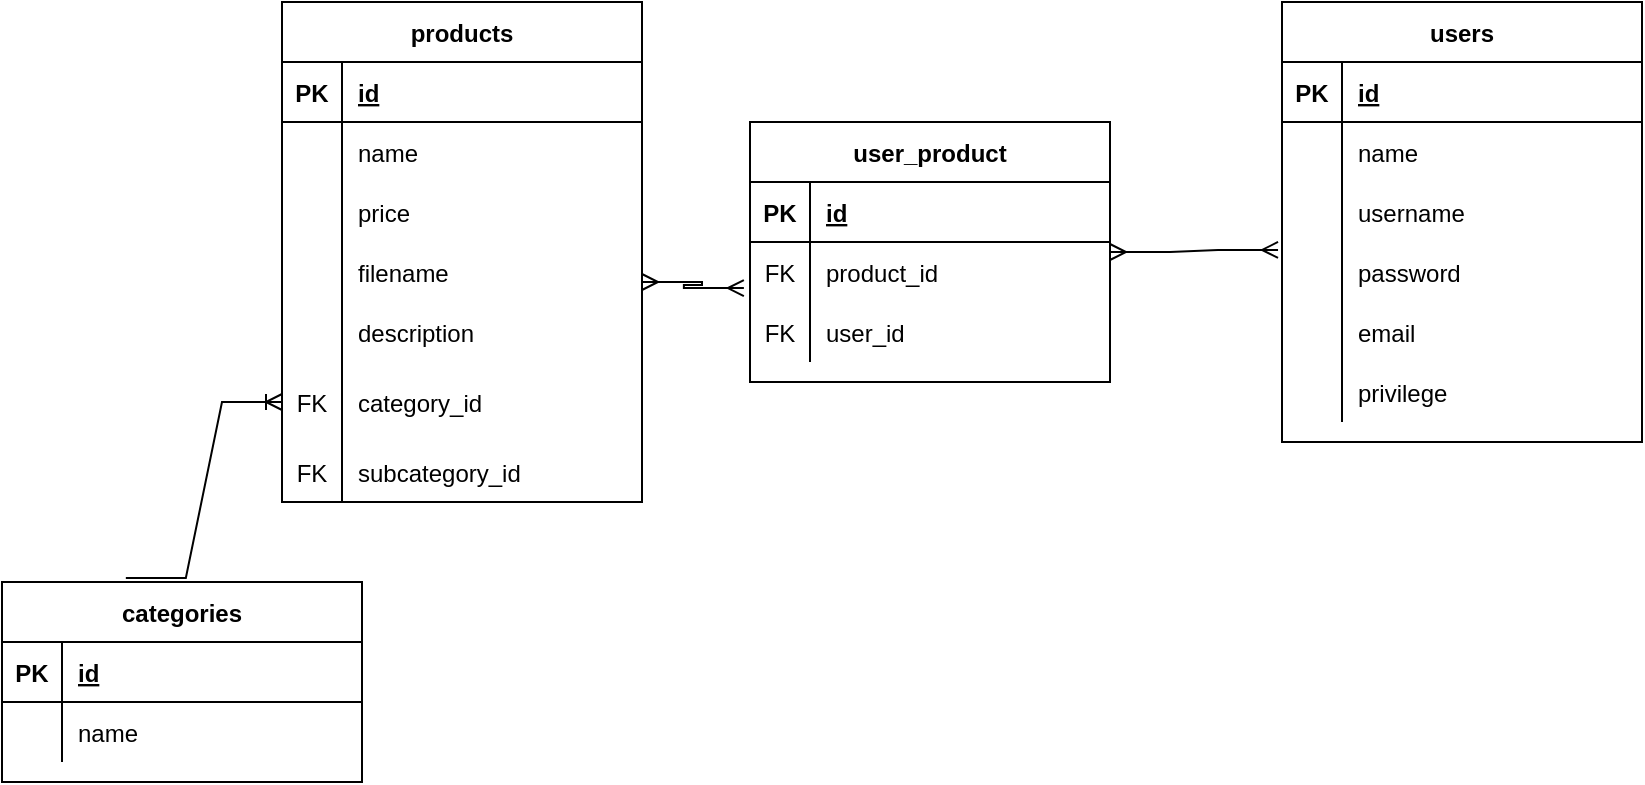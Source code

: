<mxfile version="20.5.1" type="device"><diagram id="yaERFJ4aa0Pdv2TJ9f8p" name="Página-1"><mxGraphModel dx="1102" dy="582" grid="1" gridSize="10" guides="1" tooltips="1" connect="1" arrows="1" fold="1" page="1" pageScale="1" pageWidth="827" pageHeight="1169" math="0" shadow="0"><root><mxCell id="0"/><mxCell id="1" parent="0"/><mxCell id="kc06wnAJBftW-bUZ0b1d-19" value="products" style="shape=table;startSize=30;container=1;collapsible=1;childLayout=tableLayout;fixedRows=1;rowLines=0;fontStyle=1;align=center;resizeLast=1;" parent="1" vertex="1"><mxGeometry x="180" y="20" width="180" height="250" as="geometry"/></mxCell><mxCell id="kc06wnAJBftW-bUZ0b1d-20" value="" style="shape=tableRow;horizontal=0;startSize=0;swimlaneHead=0;swimlaneBody=0;fillColor=none;collapsible=0;dropTarget=0;points=[[0,0.5],[1,0.5]];portConstraint=eastwest;top=0;left=0;right=0;bottom=1;" parent="kc06wnAJBftW-bUZ0b1d-19" vertex="1"><mxGeometry y="30" width="180" height="30" as="geometry"/></mxCell><mxCell id="kc06wnAJBftW-bUZ0b1d-21" value="PK" style="shape=partialRectangle;connectable=0;fillColor=none;top=0;left=0;bottom=0;right=0;fontStyle=1;overflow=hidden;" parent="kc06wnAJBftW-bUZ0b1d-20" vertex="1"><mxGeometry width="30" height="30" as="geometry"><mxRectangle width="30" height="30" as="alternateBounds"/></mxGeometry></mxCell><mxCell id="kc06wnAJBftW-bUZ0b1d-22" value="id" style="shape=partialRectangle;connectable=0;fillColor=none;top=0;left=0;bottom=0;right=0;align=left;spacingLeft=6;fontStyle=5;overflow=hidden;" parent="kc06wnAJBftW-bUZ0b1d-20" vertex="1"><mxGeometry x="30" width="150" height="30" as="geometry"><mxRectangle width="150" height="30" as="alternateBounds"/></mxGeometry></mxCell><mxCell id="kc06wnAJBftW-bUZ0b1d-23" value="" style="shape=tableRow;horizontal=0;startSize=0;swimlaneHead=0;swimlaneBody=0;fillColor=none;collapsible=0;dropTarget=0;points=[[0,0.5],[1,0.5]];portConstraint=eastwest;top=0;left=0;right=0;bottom=0;" parent="kc06wnAJBftW-bUZ0b1d-19" vertex="1"><mxGeometry y="60" width="180" height="30" as="geometry"/></mxCell><mxCell id="kc06wnAJBftW-bUZ0b1d-24" value="" style="shape=partialRectangle;connectable=0;fillColor=none;top=0;left=0;bottom=0;right=0;editable=1;overflow=hidden;" parent="kc06wnAJBftW-bUZ0b1d-23" vertex="1"><mxGeometry width="30" height="30" as="geometry"><mxRectangle width="30" height="30" as="alternateBounds"/></mxGeometry></mxCell><mxCell id="kc06wnAJBftW-bUZ0b1d-25" value="name" style="shape=partialRectangle;connectable=0;fillColor=none;top=0;left=0;bottom=0;right=0;align=left;spacingLeft=6;overflow=hidden;" parent="kc06wnAJBftW-bUZ0b1d-23" vertex="1"><mxGeometry x="30" width="150" height="30" as="geometry"><mxRectangle width="150" height="30" as="alternateBounds"/></mxGeometry></mxCell><mxCell id="kc06wnAJBftW-bUZ0b1d-26" value="" style="shape=tableRow;horizontal=0;startSize=0;swimlaneHead=0;swimlaneBody=0;fillColor=none;collapsible=0;dropTarget=0;points=[[0,0.5],[1,0.5]];portConstraint=eastwest;top=0;left=0;right=0;bottom=0;" parent="kc06wnAJBftW-bUZ0b1d-19" vertex="1"><mxGeometry y="90" width="180" height="30" as="geometry"/></mxCell><mxCell id="kc06wnAJBftW-bUZ0b1d-27" value="" style="shape=partialRectangle;connectable=0;fillColor=none;top=0;left=0;bottom=0;right=0;editable=1;overflow=hidden;" parent="kc06wnAJBftW-bUZ0b1d-26" vertex="1"><mxGeometry width="30" height="30" as="geometry"><mxRectangle width="30" height="30" as="alternateBounds"/></mxGeometry></mxCell><mxCell id="kc06wnAJBftW-bUZ0b1d-28" value="price" style="shape=partialRectangle;connectable=0;fillColor=none;top=0;left=0;bottom=0;right=0;align=left;spacingLeft=6;overflow=hidden;" parent="kc06wnAJBftW-bUZ0b1d-26" vertex="1"><mxGeometry x="30" width="150" height="30" as="geometry"><mxRectangle width="150" height="30" as="alternateBounds"/></mxGeometry></mxCell><mxCell id="kc06wnAJBftW-bUZ0b1d-29" value="" style="shape=tableRow;horizontal=0;startSize=0;swimlaneHead=0;swimlaneBody=0;fillColor=none;collapsible=0;dropTarget=0;points=[[0,0.5],[1,0.5]];portConstraint=eastwest;top=0;left=0;right=0;bottom=0;" parent="kc06wnAJBftW-bUZ0b1d-19" vertex="1"><mxGeometry y="120" width="180" height="30" as="geometry"/></mxCell><mxCell id="kc06wnAJBftW-bUZ0b1d-30" value="" style="shape=partialRectangle;connectable=0;fillColor=none;top=0;left=0;bottom=0;right=0;editable=1;overflow=hidden;" parent="kc06wnAJBftW-bUZ0b1d-29" vertex="1"><mxGeometry width="30" height="30" as="geometry"><mxRectangle width="30" height="30" as="alternateBounds"/></mxGeometry></mxCell><mxCell id="kc06wnAJBftW-bUZ0b1d-31" value="filename" style="shape=partialRectangle;connectable=0;fillColor=none;top=0;left=0;bottom=0;right=0;align=left;spacingLeft=6;overflow=hidden;" parent="kc06wnAJBftW-bUZ0b1d-29" vertex="1"><mxGeometry x="30" width="150" height="30" as="geometry"><mxRectangle width="150" height="30" as="alternateBounds"/></mxGeometry></mxCell><mxCell id="kc06wnAJBftW-bUZ0b1d-32" style="shape=tableRow;horizontal=0;startSize=0;swimlaneHead=0;swimlaneBody=0;fillColor=none;collapsible=0;dropTarget=0;points=[[0,0.5],[1,0.5]];portConstraint=eastwest;top=0;left=0;right=0;bottom=0;" parent="kc06wnAJBftW-bUZ0b1d-19" vertex="1"><mxGeometry y="150" width="180" height="30" as="geometry"/></mxCell><mxCell id="kc06wnAJBftW-bUZ0b1d-33" style="shape=partialRectangle;connectable=0;fillColor=none;top=0;left=0;bottom=0;right=0;editable=1;overflow=hidden;" parent="kc06wnAJBftW-bUZ0b1d-32" vertex="1"><mxGeometry width="30" height="30" as="geometry"><mxRectangle width="30" height="30" as="alternateBounds"/></mxGeometry></mxCell><mxCell id="kc06wnAJBftW-bUZ0b1d-34" value="description" style="shape=partialRectangle;connectable=0;fillColor=none;top=0;left=0;bottom=0;right=0;align=left;spacingLeft=6;overflow=hidden;" parent="kc06wnAJBftW-bUZ0b1d-32" vertex="1"><mxGeometry x="30" width="150" height="30" as="geometry"><mxRectangle width="150" height="30" as="alternateBounds"/></mxGeometry></mxCell><mxCell id="kc06wnAJBftW-bUZ0b1d-35" style="shape=tableRow;horizontal=0;startSize=0;swimlaneHead=0;swimlaneBody=0;fillColor=none;collapsible=0;dropTarget=0;points=[[0,0.5],[1,0.5]];portConstraint=eastwest;top=0;left=0;right=0;bottom=0;" parent="kc06wnAJBftW-bUZ0b1d-19" vertex="1"><mxGeometry y="180" width="180" height="40" as="geometry"/></mxCell><mxCell id="kc06wnAJBftW-bUZ0b1d-36" value="FK" style="shape=partialRectangle;connectable=0;fillColor=none;top=0;left=0;bottom=0;right=0;editable=1;overflow=hidden;" parent="kc06wnAJBftW-bUZ0b1d-35" vertex="1"><mxGeometry width="30" height="40" as="geometry"><mxRectangle width="30" height="40" as="alternateBounds"/></mxGeometry></mxCell><mxCell id="kc06wnAJBftW-bUZ0b1d-37" value="category_id" style="shape=partialRectangle;connectable=0;fillColor=none;top=0;left=0;bottom=0;right=0;align=left;spacingLeft=6;overflow=hidden;" parent="kc06wnAJBftW-bUZ0b1d-35" vertex="1"><mxGeometry x="30" width="150" height="40" as="geometry"><mxRectangle width="150" height="40" as="alternateBounds"/></mxGeometry></mxCell><mxCell id="kc06wnAJBftW-bUZ0b1d-70" style="shape=tableRow;horizontal=0;startSize=0;swimlaneHead=0;swimlaneBody=0;fillColor=none;collapsible=0;dropTarget=0;points=[[0,0.5],[1,0.5]];portConstraint=eastwest;top=0;left=0;right=0;bottom=0;" parent="kc06wnAJBftW-bUZ0b1d-19" vertex="1"><mxGeometry y="220" width="180" height="30" as="geometry"/></mxCell><mxCell id="kc06wnAJBftW-bUZ0b1d-71" value="FK" style="shape=partialRectangle;connectable=0;fillColor=none;top=0;left=0;bottom=0;right=0;editable=1;overflow=hidden;" parent="kc06wnAJBftW-bUZ0b1d-70" vertex="1"><mxGeometry width="30" height="30" as="geometry"><mxRectangle width="30" height="30" as="alternateBounds"/></mxGeometry></mxCell><mxCell id="kc06wnAJBftW-bUZ0b1d-72" value="subcategory_id" style="shape=partialRectangle;connectable=0;fillColor=none;top=0;left=0;bottom=0;right=0;align=left;spacingLeft=6;overflow=hidden;" parent="kc06wnAJBftW-bUZ0b1d-70" vertex="1"><mxGeometry x="30" width="150" height="30" as="geometry"><mxRectangle width="150" height="30" as="alternateBounds"/></mxGeometry></mxCell><mxCell id="kc06wnAJBftW-bUZ0b1d-41" value="categories" style="shape=table;startSize=30;container=1;collapsible=1;childLayout=tableLayout;fixedRows=1;rowLines=0;fontStyle=1;align=center;resizeLast=1;" parent="1" vertex="1"><mxGeometry x="40" y="310" width="180" height="100" as="geometry"/></mxCell><mxCell id="kc06wnAJBftW-bUZ0b1d-42" value="" style="shape=tableRow;horizontal=0;startSize=0;swimlaneHead=0;swimlaneBody=0;fillColor=none;collapsible=0;dropTarget=0;points=[[0,0.5],[1,0.5]];portConstraint=eastwest;top=0;left=0;right=0;bottom=1;" parent="kc06wnAJBftW-bUZ0b1d-41" vertex="1"><mxGeometry y="30" width="180" height="30" as="geometry"/></mxCell><mxCell id="kc06wnAJBftW-bUZ0b1d-43" value="PK" style="shape=partialRectangle;connectable=0;fillColor=none;top=0;left=0;bottom=0;right=0;fontStyle=1;overflow=hidden;" parent="kc06wnAJBftW-bUZ0b1d-42" vertex="1"><mxGeometry width="30" height="30" as="geometry"><mxRectangle width="30" height="30" as="alternateBounds"/></mxGeometry></mxCell><mxCell id="kc06wnAJBftW-bUZ0b1d-44" value="id" style="shape=partialRectangle;connectable=0;fillColor=none;top=0;left=0;bottom=0;right=0;align=left;spacingLeft=6;fontStyle=5;overflow=hidden;" parent="kc06wnAJBftW-bUZ0b1d-42" vertex="1"><mxGeometry x="30" width="150" height="30" as="geometry"><mxRectangle width="150" height="30" as="alternateBounds"/></mxGeometry></mxCell><mxCell id="kc06wnAJBftW-bUZ0b1d-45" value="" style="shape=tableRow;horizontal=0;startSize=0;swimlaneHead=0;swimlaneBody=0;fillColor=none;collapsible=0;dropTarget=0;points=[[0,0.5],[1,0.5]];portConstraint=eastwest;top=0;left=0;right=0;bottom=0;" parent="kc06wnAJBftW-bUZ0b1d-41" vertex="1"><mxGeometry y="60" width="180" height="30" as="geometry"/></mxCell><mxCell id="kc06wnAJBftW-bUZ0b1d-46" value="" style="shape=partialRectangle;connectable=0;fillColor=none;top=0;left=0;bottom=0;right=0;editable=1;overflow=hidden;" parent="kc06wnAJBftW-bUZ0b1d-45" vertex="1"><mxGeometry width="30" height="30" as="geometry"><mxRectangle width="30" height="30" as="alternateBounds"/></mxGeometry></mxCell><mxCell id="kc06wnAJBftW-bUZ0b1d-47" value="name" style="shape=partialRectangle;connectable=0;fillColor=none;top=0;left=0;bottom=0;right=0;align=left;spacingLeft=6;overflow=hidden;" parent="kc06wnAJBftW-bUZ0b1d-45" vertex="1"><mxGeometry x="30" width="150" height="30" as="geometry"><mxRectangle width="150" height="30" as="alternateBounds"/></mxGeometry></mxCell><mxCell id="kc06wnAJBftW-bUZ0b1d-73" value="users" style="shape=table;startSize=30;container=1;collapsible=1;childLayout=tableLayout;fixedRows=1;rowLines=0;fontStyle=1;align=center;resizeLast=1;" parent="1" vertex="1"><mxGeometry x="680" y="20" width="180" height="220" as="geometry"/></mxCell><mxCell id="kc06wnAJBftW-bUZ0b1d-74" value="" style="shape=tableRow;horizontal=0;startSize=0;swimlaneHead=0;swimlaneBody=0;fillColor=none;collapsible=0;dropTarget=0;points=[[0,0.5],[1,0.5]];portConstraint=eastwest;top=0;left=0;right=0;bottom=1;" parent="kc06wnAJBftW-bUZ0b1d-73" vertex="1"><mxGeometry y="30" width="180" height="30" as="geometry"/></mxCell><mxCell id="kc06wnAJBftW-bUZ0b1d-75" value="PK" style="shape=partialRectangle;connectable=0;fillColor=none;top=0;left=0;bottom=0;right=0;fontStyle=1;overflow=hidden;" parent="kc06wnAJBftW-bUZ0b1d-74" vertex="1"><mxGeometry width="30" height="30" as="geometry"><mxRectangle width="30" height="30" as="alternateBounds"/></mxGeometry></mxCell><mxCell id="kc06wnAJBftW-bUZ0b1d-76" value="id" style="shape=partialRectangle;connectable=0;fillColor=none;top=0;left=0;bottom=0;right=0;align=left;spacingLeft=6;fontStyle=5;overflow=hidden;" parent="kc06wnAJBftW-bUZ0b1d-74" vertex="1"><mxGeometry x="30" width="150" height="30" as="geometry"><mxRectangle width="150" height="30" as="alternateBounds"/></mxGeometry></mxCell><mxCell id="kc06wnAJBftW-bUZ0b1d-77" value="" style="shape=tableRow;horizontal=0;startSize=0;swimlaneHead=0;swimlaneBody=0;fillColor=none;collapsible=0;dropTarget=0;points=[[0,0.5],[1,0.5]];portConstraint=eastwest;top=0;left=0;right=0;bottom=0;" parent="kc06wnAJBftW-bUZ0b1d-73" vertex="1"><mxGeometry y="60" width="180" height="30" as="geometry"/></mxCell><mxCell id="kc06wnAJBftW-bUZ0b1d-78" value="" style="shape=partialRectangle;connectable=0;fillColor=none;top=0;left=0;bottom=0;right=0;editable=1;overflow=hidden;" parent="kc06wnAJBftW-bUZ0b1d-77" vertex="1"><mxGeometry width="30" height="30" as="geometry"><mxRectangle width="30" height="30" as="alternateBounds"/></mxGeometry></mxCell><mxCell id="kc06wnAJBftW-bUZ0b1d-79" value="name" style="shape=partialRectangle;connectable=0;fillColor=none;top=0;left=0;bottom=0;right=0;align=left;spacingLeft=6;overflow=hidden;" parent="kc06wnAJBftW-bUZ0b1d-77" vertex="1"><mxGeometry x="30" width="150" height="30" as="geometry"><mxRectangle width="150" height="30" as="alternateBounds"/></mxGeometry></mxCell><mxCell id="kc06wnAJBftW-bUZ0b1d-80" value="" style="shape=tableRow;horizontal=0;startSize=0;swimlaneHead=0;swimlaneBody=0;fillColor=none;collapsible=0;dropTarget=0;points=[[0,0.5],[1,0.5]];portConstraint=eastwest;top=0;left=0;right=0;bottom=0;" parent="kc06wnAJBftW-bUZ0b1d-73" vertex="1"><mxGeometry y="90" width="180" height="30" as="geometry"/></mxCell><mxCell id="kc06wnAJBftW-bUZ0b1d-81" value="" style="shape=partialRectangle;connectable=0;fillColor=none;top=0;left=0;bottom=0;right=0;editable=1;overflow=hidden;" parent="kc06wnAJBftW-bUZ0b1d-80" vertex="1"><mxGeometry width="30" height="30" as="geometry"><mxRectangle width="30" height="30" as="alternateBounds"/></mxGeometry></mxCell><mxCell id="kc06wnAJBftW-bUZ0b1d-82" value="username" style="shape=partialRectangle;connectable=0;fillColor=none;top=0;left=0;bottom=0;right=0;align=left;spacingLeft=6;overflow=hidden;" parent="kc06wnAJBftW-bUZ0b1d-80" vertex="1"><mxGeometry x="30" width="150" height="30" as="geometry"><mxRectangle width="150" height="30" as="alternateBounds"/></mxGeometry></mxCell><mxCell id="kc06wnAJBftW-bUZ0b1d-83" value="" style="shape=tableRow;horizontal=0;startSize=0;swimlaneHead=0;swimlaneBody=0;fillColor=none;collapsible=0;dropTarget=0;points=[[0,0.5],[1,0.5]];portConstraint=eastwest;top=0;left=0;right=0;bottom=0;" parent="kc06wnAJBftW-bUZ0b1d-73" vertex="1"><mxGeometry y="120" width="180" height="30" as="geometry"/></mxCell><mxCell id="kc06wnAJBftW-bUZ0b1d-84" value="" style="shape=partialRectangle;connectable=0;fillColor=none;top=0;left=0;bottom=0;right=0;editable=1;overflow=hidden;" parent="kc06wnAJBftW-bUZ0b1d-83" vertex="1"><mxGeometry width="30" height="30" as="geometry"><mxRectangle width="30" height="30" as="alternateBounds"/></mxGeometry></mxCell><mxCell id="kc06wnAJBftW-bUZ0b1d-85" value="password" style="shape=partialRectangle;connectable=0;fillColor=none;top=0;left=0;bottom=0;right=0;align=left;spacingLeft=6;overflow=hidden;" parent="kc06wnAJBftW-bUZ0b1d-83" vertex="1"><mxGeometry x="30" width="150" height="30" as="geometry"><mxRectangle width="150" height="30" as="alternateBounds"/></mxGeometry></mxCell><mxCell id="kc06wnAJBftW-bUZ0b1d-86" style="shape=tableRow;horizontal=0;startSize=0;swimlaneHead=0;swimlaneBody=0;fillColor=none;collapsible=0;dropTarget=0;points=[[0,0.5],[1,0.5]];portConstraint=eastwest;top=0;left=0;right=0;bottom=0;" parent="kc06wnAJBftW-bUZ0b1d-73" vertex="1"><mxGeometry y="150" width="180" height="30" as="geometry"/></mxCell><mxCell id="kc06wnAJBftW-bUZ0b1d-87" style="shape=partialRectangle;connectable=0;fillColor=none;top=0;left=0;bottom=0;right=0;editable=1;overflow=hidden;" parent="kc06wnAJBftW-bUZ0b1d-86" vertex="1"><mxGeometry width="30" height="30" as="geometry"><mxRectangle width="30" height="30" as="alternateBounds"/></mxGeometry></mxCell><mxCell id="kc06wnAJBftW-bUZ0b1d-88" value="email" style="shape=partialRectangle;connectable=0;fillColor=none;top=0;left=0;bottom=0;right=0;align=left;spacingLeft=6;overflow=hidden;" parent="kc06wnAJBftW-bUZ0b1d-86" vertex="1"><mxGeometry x="30" width="150" height="30" as="geometry"><mxRectangle width="150" height="30" as="alternateBounds"/></mxGeometry></mxCell><mxCell id="kc06wnAJBftW-bUZ0b1d-89" style="shape=tableRow;horizontal=0;startSize=0;swimlaneHead=0;swimlaneBody=0;fillColor=none;collapsible=0;dropTarget=0;points=[[0,0.5],[1,0.5]];portConstraint=eastwest;top=0;left=0;right=0;bottom=0;" parent="kc06wnAJBftW-bUZ0b1d-73" vertex="1"><mxGeometry y="180" width="180" height="30" as="geometry"/></mxCell><mxCell id="kc06wnAJBftW-bUZ0b1d-90" style="shape=partialRectangle;connectable=0;fillColor=none;top=0;left=0;bottom=0;right=0;editable=1;overflow=hidden;" parent="kc06wnAJBftW-bUZ0b1d-89" vertex="1"><mxGeometry width="30" height="30" as="geometry"><mxRectangle width="30" height="30" as="alternateBounds"/></mxGeometry></mxCell><mxCell id="kc06wnAJBftW-bUZ0b1d-91" value="privilege" style="shape=partialRectangle;connectable=0;fillColor=none;top=0;left=0;bottom=0;right=0;align=left;spacingLeft=6;overflow=hidden;" parent="kc06wnAJBftW-bUZ0b1d-89" vertex="1"><mxGeometry x="30" width="150" height="30" as="geometry"><mxRectangle width="150" height="30" as="alternateBounds"/></mxGeometry></mxCell><mxCell id="kc06wnAJBftW-bUZ0b1d-114" value="" style="edgeStyle=entityRelationEdgeStyle;fontSize=12;html=1;endArrow=ERoneToMany;rounded=0;exitX=0.344;exitY=-0.02;exitDx=0;exitDy=0;exitPerimeter=0;entryX=0;entryY=0.5;entryDx=0;entryDy=0;" parent="1" source="kc06wnAJBftW-bUZ0b1d-41" target="kc06wnAJBftW-bUZ0b1d-35" edge="1"><mxGeometry width="100" height="100" relative="1" as="geometry"><mxPoint x="40" y="250" as="sourcePoint"/><mxPoint x="170" y="150" as="targetPoint"/></mxGeometry></mxCell><mxCell id="kc06wnAJBftW-bUZ0b1d-130" value="" style="edgeStyle=entityRelationEdgeStyle;fontSize=12;html=1;endArrow=ERmany;startArrow=ERmany;rounded=0;entryX=-0.017;entryY=0.767;entryDx=0;entryDy=0;entryPerimeter=0;" parent="1" target="kc06wnAJBftW-bUZ0b1d-140" edge="1"><mxGeometry width="100" height="100" relative="1" as="geometry"><mxPoint x="360" y="160" as="sourcePoint"/><mxPoint x="400" y="160" as="targetPoint"/></mxGeometry></mxCell><mxCell id="kc06wnAJBftW-bUZ0b1d-135" value="" style="edgeStyle=entityRelationEdgeStyle;fontSize=12;html=1;endArrow=ERmany;startArrow=ERmany;rounded=0;exitX=-0.011;exitY=0.133;exitDx=0;exitDy=0;exitPerimeter=0;" parent="1" source="kc06wnAJBftW-bUZ0b1d-83" target="kc06wnAJBftW-bUZ0b1d-136" edge="1"><mxGeometry width="100" height="100" relative="1" as="geometry"><mxPoint x="640" y="160" as="sourcePoint"/><mxPoint x="680" y="160" as="targetPoint"/></mxGeometry></mxCell><mxCell id="kc06wnAJBftW-bUZ0b1d-136" value="user_product" style="shape=table;startSize=30;container=1;collapsible=1;childLayout=tableLayout;fixedRows=1;rowLines=0;fontStyle=1;align=center;resizeLast=1;" parent="1" vertex="1"><mxGeometry x="414" y="80" width="180" height="130" as="geometry"/></mxCell><mxCell id="kc06wnAJBftW-bUZ0b1d-137" value="" style="shape=tableRow;horizontal=0;startSize=0;swimlaneHead=0;swimlaneBody=0;fillColor=none;collapsible=0;dropTarget=0;points=[[0,0.5],[1,0.5]];portConstraint=eastwest;top=0;left=0;right=0;bottom=1;" parent="kc06wnAJBftW-bUZ0b1d-136" vertex="1"><mxGeometry y="30" width="180" height="30" as="geometry"/></mxCell><mxCell id="kc06wnAJBftW-bUZ0b1d-138" value="PK" style="shape=partialRectangle;connectable=0;fillColor=none;top=0;left=0;bottom=0;right=0;fontStyle=1;overflow=hidden;" parent="kc06wnAJBftW-bUZ0b1d-137" vertex="1"><mxGeometry width="30" height="30" as="geometry"><mxRectangle width="30" height="30" as="alternateBounds"/></mxGeometry></mxCell><mxCell id="kc06wnAJBftW-bUZ0b1d-139" value="id" style="shape=partialRectangle;connectable=0;fillColor=none;top=0;left=0;bottom=0;right=0;align=left;spacingLeft=6;fontStyle=5;overflow=hidden;" parent="kc06wnAJBftW-bUZ0b1d-137" vertex="1"><mxGeometry x="30" width="150" height="30" as="geometry"><mxRectangle width="150" height="30" as="alternateBounds"/></mxGeometry></mxCell><mxCell id="kc06wnAJBftW-bUZ0b1d-140" value="" style="shape=tableRow;horizontal=0;startSize=0;swimlaneHead=0;swimlaneBody=0;fillColor=none;collapsible=0;dropTarget=0;points=[[0,0.5],[1,0.5]];portConstraint=eastwest;top=0;left=0;right=0;bottom=0;" parent="kc06wnAJBftW-bUZ0b1d-136" vertex="1"><mxGeometry y="60" width="180" height="30" as="geometry"/></mxCell><mxCell id="kc06wnAJBftW-bUZ0b1d-141" value="FK" style="shape=partialRectangle;connectable=0;fillColor=none;top=0;left=0;bottom=0;right=0;editable=1;overflow=hidden;" parent="kc06wnAJBftW-bUZ0b1d-140" vertex="1"><mxGeometry width="30" height="30" as="geometry"><mxRectangle width="30" height="30" as="alternateBounds"/></mxGeometry></mxCell><mxCell id="kc06wnAJBftW-bUZ0b1d-142" value="product_id" style="shape=partialRectangle;connectable=0;fillColor=none;top=0;left=0;bottom=0;right=0;align=left;spacingLeft=6;overflow=hidden;" parent="kc06wnAJBftW-bUZ0b1d-140" vertex="1"><mxGeometry x="30" width="150" height="30" as="geometry"><mxRectangle width="150" height="30" as="alternateBounds"/></mxGeometry></mxCell><mxCell id="kc06wnAJBftW-bUZ0b1d-143" value="" style="shape=tableRow;horizontal=0;startSize=0;swimlaneHead=0;swimlaneBody=0;fillColor=none;collapsible=0;dropTarget=0;points=[[0,0.5],[1,0.5]];portConstraint=eastwest;top=0;left=0;right=0;bottom=0;" parent="kc06wnAJBftW-bUZ0b1d-136" vertex="1"><mxGeometry y="90" width="180" height="30" as="geometry"/></mxCell><mxCell id="kc06wnAJBftW-bUZ0b1d-144" value="FK" style="shape=partialRectangle;connectable=0;fillColor=none;top=0;left=0;bottom=0;right=0;editable=1;overflow=hidden;" parent="kc06wnAJBftW-bUZ0b1d-143" vertex="1"><mxGeometry width="30" height="30" as="geometry"><mxRectangle width="30" height="30" as="alternateBounds"/></mxGeometry></mxCell><mxCell id="kc06wnAJBftW-bUZ0b1d-145" value="user_id" style="shape=partialRectangle;connectable=0;fillColor=none;top=0;left=0;bottom=0;right=0;align=left;spacingLeft=6;overflow=hidden;" parent="kc06wnAJBftW-bUZ0b1d-143" vertex="1"><mxGeometry x="30" width="150" height="30" as="geometry"><mxRectangle width="150" height="30" as="alternateBounds"/></mxGeometry></mxCell></root></mxGraphModel></diagram></mxfile>